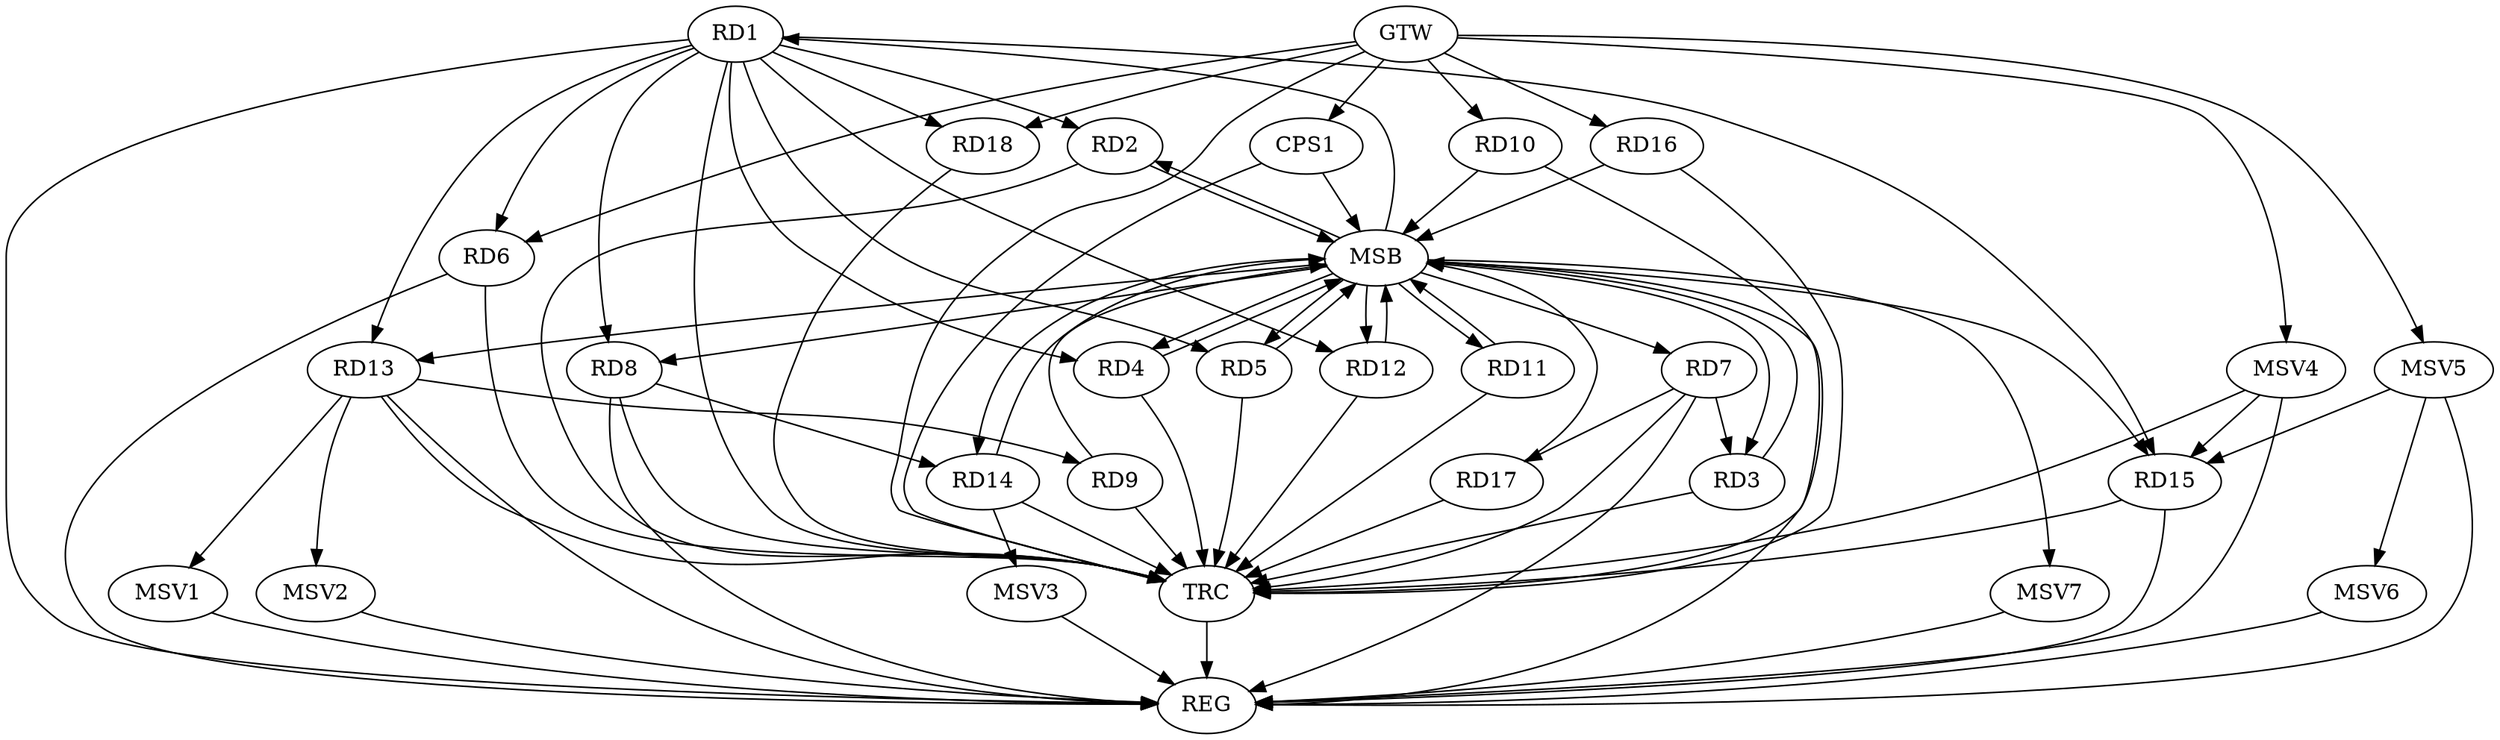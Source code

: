 strict digraph G {
  RD1 [ label="RD1" ];
  RD2 [ label="RD2" ];
  RD3 [ label="RD3" ];
  RD4 [ label="RD4" ];
  RD5 [ label="RD5" ];
  RD6 [ label="RD6" ];
  RD7 [ label="RD7" ];
  RD8 [ label="RD8" ];
  RD9 [ label="RD9" ];
  RD10 [ label="RD10" ];
  RD11 [ label="RD11" ];
  RD12 [ label="RD12" ];
  RD13 [ label="RD13" ];
  RD14 [ label="RD14" ];
  RD15 [ label="RD15" ];
  RD16 [ label="RD16" ];
  RD17 [ label="RD17" ];
  RD18 [ label="RD18" ];
  CPS1 [ label="CPS1" ];
  GTW [ label="GTW" ];
  REG [ label="REG" ];
  MSB [ label="MSB" ];
  TRC [ label="TRC" ];
  MSV1 [ label="MSV1" ];
  MSV2 [ label="MSV2" ];
  MSV3 [ label="MSV3" ];
  MSV4 [ label="MSV4" ];
  MSV5 [ label="MSV5" ];
  MSV6 [ label="MSV6" ];
  MSV7 [ label="MSV7" ];
  RD1 -> RD8;
  RD1 -> RD13;
  RD7 -> RD3;
  RD7 -> RD17;
  RD8 -> RD14;
  RD13 -> RD9;
  GTW -> RD6;
  GTW -> RD10;
  GTW -> RD16;
  GTW -> RD18;
  GTW -> CPS1;
  RD1 -> REG;
  RD6 -> REG;
  RD7 -> REG;
  RD8 -> REG;
  RD13 -> REG;
  RD15 -> REG;
  RD2 -> MSB;
  MSB -> RD4;
  MSB -> REG;
  RD3 -> MSB;
  MSB -> RD5;
  MSB -> RD8;
  RD4 -> MSB;
  RD5 -> MSB;
  RD9 -> MSB;
  MSB -> RD13;
  RD10 -> MSB;
  MSB -> RD2;
  MSB -> RD11;
  RD11 -> MSB;
  MSB -> RD1;
  RD12 -> MSB;
  MSB -> RD7;
  RD14 -> MSB;
  MSB -> RD3;
  MSB -> RD12;
  RD16 -> MSB;
  MSB -> RD14;
  RD17 -> MSB;
  CPS1 -> MSB;
  MSB -> RD15;
  RD1 -> TRC;
  RD2 -> TRC;
  RD3 -> TRC;
  RD4 -> TRC;
  RD5 -> TRC;
  RD6 -> TRC;
  RD7 -> TRC;
  RD8 -> TRC;
  RD9 -> TRC;
  RD10 -> TRC;
  RD11 -> TRC;
  RD12 -> TRC;
  RD13 -> TRC;
  RD14 -> TRC;
  RD15 -> TRC;
  RD16 -> TRC;
  RD17 -> TRC;
  RD18 -> TRC;
  CPS1 -> TRC;
  GTW -> TRC;
  TRC -> REG;
  RD1 -> RD18;
  RD1 -> RD15;
  RD1 -> RD5;
  RD1 -> RD2;
  RD1 -> RD4;
  RD1 -> RD6;
  RD1 -> RD12;
  RD13 -> MSV1;
  MSV1 -> REG;
  RD13 -> MSV2;
  MSV2 -> REG;
  RD14 -> MSV3;
  MSV3 -> REG;
  MSV4 -> RD15;
  GTW -> MSV4;
  MSV4 -> REG;
  MSV4 -> TRC;
  MSV5 -> RD15;
  GTW -> MSV5;
  MSV5 -> REG;
  MSV5 -> MSV6;
  MSV6 -> REG;
  MSB -> MSV7;
  MSV7 -> REG;
}
